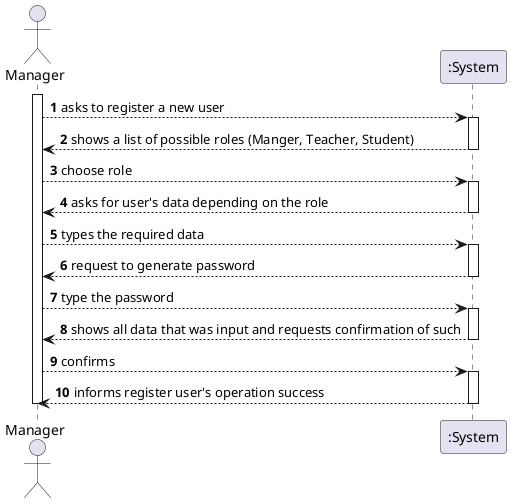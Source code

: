 @startuml
'https://plantuml.com/sequence-diagram
autonumber

actor Manager as Man

activate Man
Man--> ":System" : asks to register a new user
activate ":System"
":System" --> Man : shows a list of possible roles (Manger, Teacher, Student)
deactivate ":System"

Man --> ":System" : choose role

activate ":System"
":System"--> Man : asks for user's data depending on the role
deactivate ":System"

Man--> ":System" : types the required data

activate ":System"
":System"-->Man : request to generate password
deactivate ":System"

Man----> ":System" :  type the password

activate ":System"
":System"-->Man : shows all data that was input and requests confirmation of such
deactivate ":System"

Man----> ":System" : confirms

activate ":System"
":System" --> Man : informs register user's operation success
deactivate ":System"

deactivate Man
@enduml